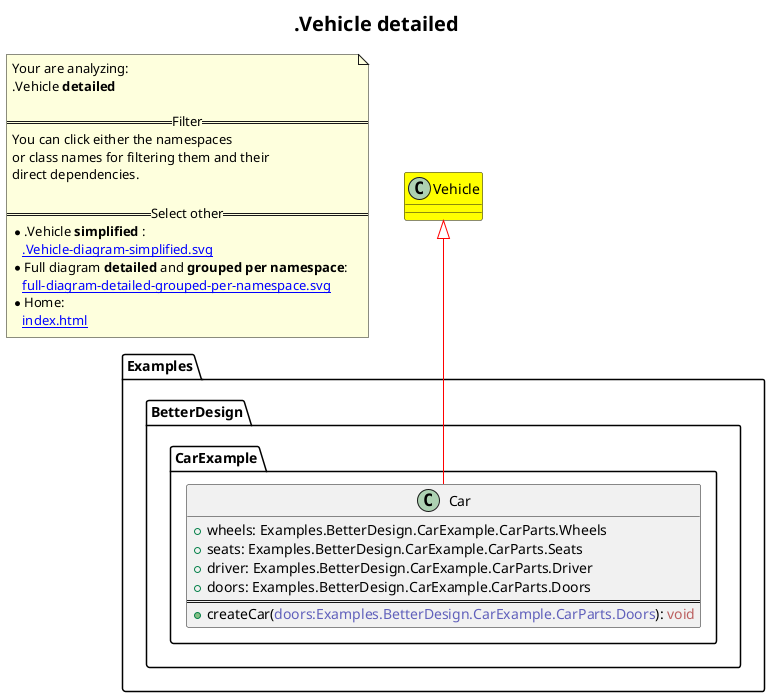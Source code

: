 @startuml
skinparam linetype ortho
title <size:20>.Vehicle **detailed** </size>
note "Your are analyzing:\n.Vehicle **detailed** \n\n==Filter==\nYou can click either the namespaces \nor class names for filtering them and their\ndirect dependencies.\n\n==Select other==\n* .Vehicle **simplified** :\n   [[.Vehicle-diagram-simplified.svg]]\n* Full diagram **detailed** and **grouped per namespace**:\n   [[full-diagram-detailed-grouped-per-namespace.svg]]\n* Home:\n   [[index.html]]" as FloatingNote
class .Vehicle [[.Vehicle-diagram-detailed.svg]] #yellow {
}
    class Examples.BetterDesign.CarExample.Car [[Examples.BetterDesign.CarExample.Car-diagram-detailed.svg]]  {
      + wheels: Examples.BetterDesign.CarExample.CarParts.Wheels
      + seats: Examples.BetterDesign.CarExample.CarParts.Seats
      + driver: Examples.BetterDesign.CarExample.CarParts.Driver
      + doors: Examples.BetterDesign.CarExample.CarParts.Doors
==
      + createCar(<font color="6060BB">doors:Examples.BetterDesign.CarExample.CarParts.Doors</font>): <font color="BB6060">void</font>
    }
 ' *************************************** 
 ' *************************************** 
 ' *************************************** 
' Class relations extracted from namespace:
' 
' Class relations extracted from namespace:
' Examples.BetterDesign.CarExample
.Vehicle <|-[#red]- Examples.BetterDesign.CarExample.Car
@enduml